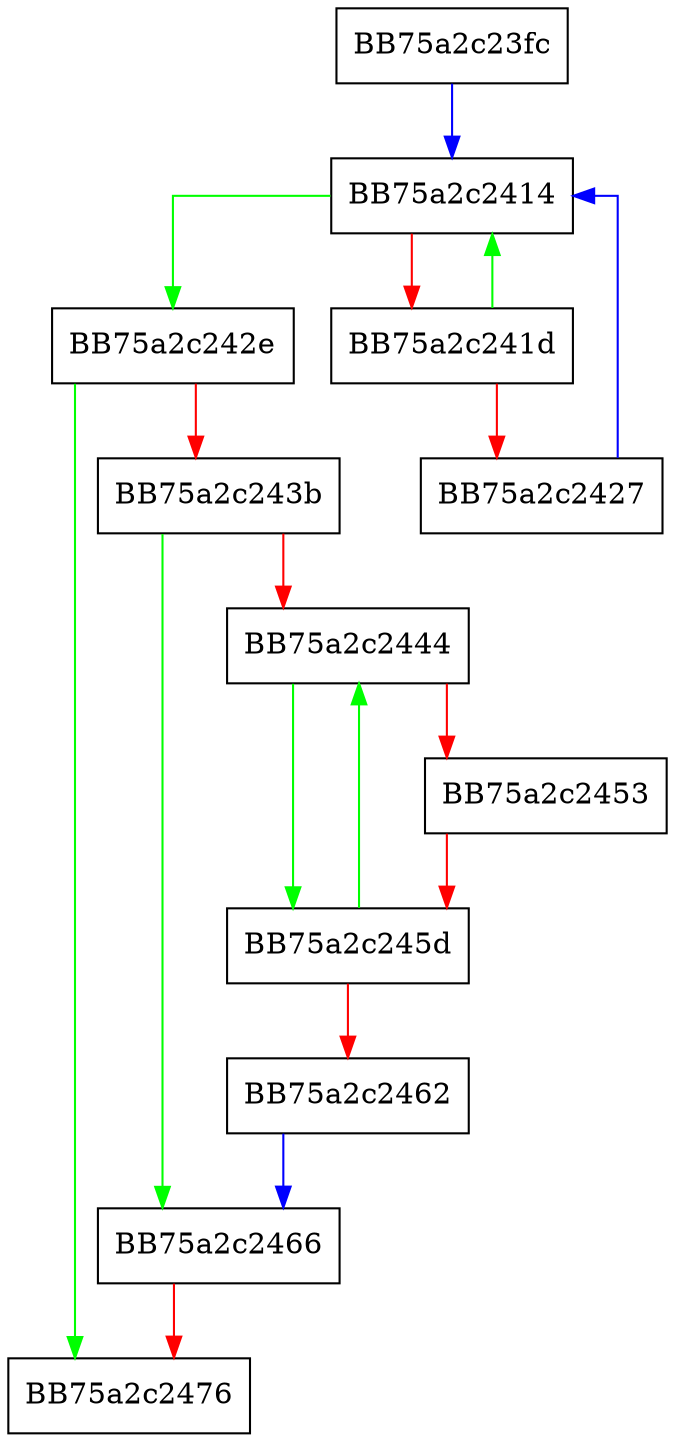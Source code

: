 digraph _Tidy {
  node [shape="box"];
  graph [splines=ortho];
  BB75a2c23fc -> BB75a2c2414 [color="blue"];
  BB75a2c2414 -> BB75a2c242e [color="green"];
  BB75a2c2414 -> BB75a2c241d [color="red"];
  BB75a2c241d -> BB75a2c2414 [color="green"];
  BB75a2c241d -> BB75a2c2427 [color="red"];
  BB75a2c2427 -> BB75a2c2414 [color="blue"];
  BB75a2c242e -> BB75a2c2476 [color="green"];
  BB75a2c242e -> BB75a2c243b [color="red"];
  BB75a2c243b -> BB75a2c2466 [color="green"];
  BB75a2c243b -> BB75a2c2444 [color="red"];
  BB75a2c2444 -> BB75a2c245d [color="green"];
  BB75a2c2444 -> BB75a2c2453 [color="red"];
  BB75a2c2453 -> BB75a2c245d [color="red"];
  BB75a2c245d -> BB75a2c2444 [color="green"];
  BB75a2c245d -> BB75a2c2462 [color="red"];
  BB75a2c2462 -> BB75a2c2466 [color="blue"];
  BB75a2c2466 -> BB75a2c2476 [color="red"];
}